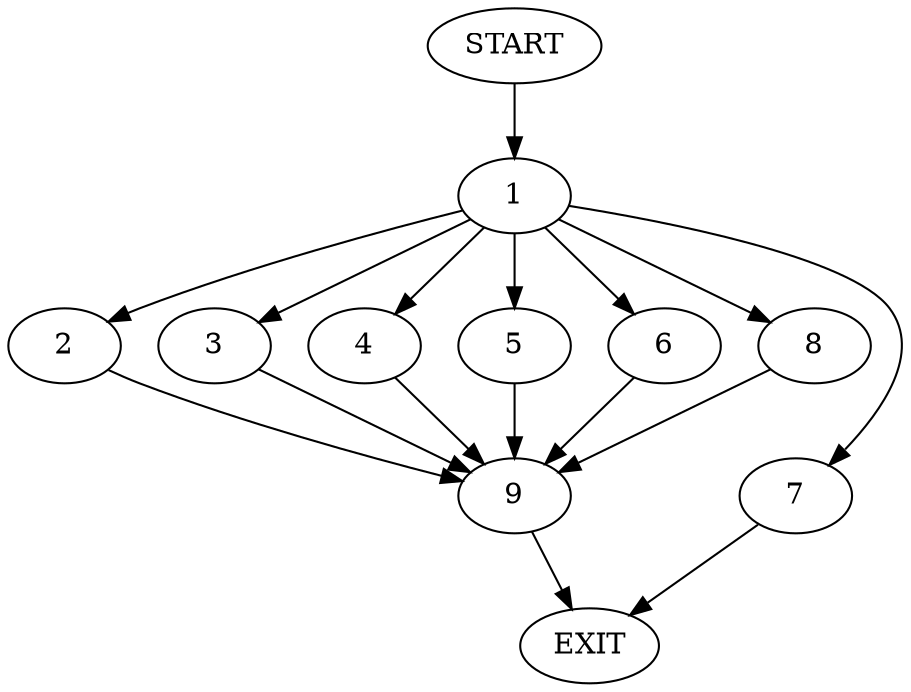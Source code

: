 digraph {
0 [label="START"]
10 [label="EXIT"]
0 -> 1
1 -> 2
1 -> 3
1 -> 4
1 -> 5
1 -> 6
1 -> 7
1 -> 8
7 -> 10
4 -> 9
2 -> 9
6 -> 9
3 -> 9
5 -> 9
8 -> 9
9 -> 10
}
